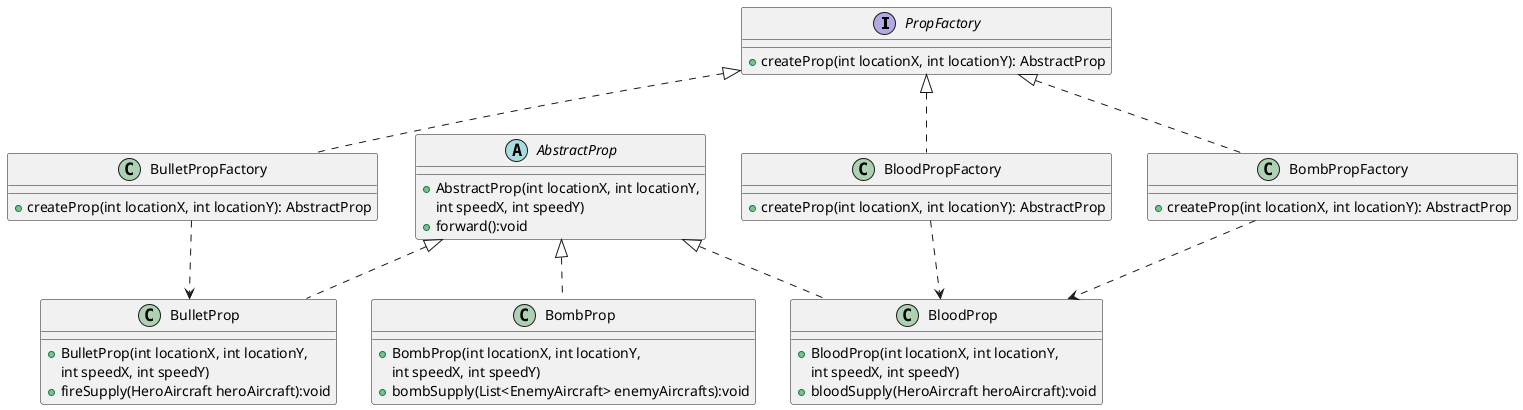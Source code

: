 @startuml
'https://plantuml.com/class-diagram

interface PropFactory {
    + createProp(int locationX, int locationY): AbstractProp
}

abstract class AbstractProp
{
    + AbstractProp(int locationX, int locationY,
    int speedX, int speedY)
    + forward():void
}

class BloodPropFactory {
    + createProp(int locationX, int locationY): AbstractProp
}

PropFactory <|.. BloodPropFactory

class BombPropFactory {
    + createProp(int locationX, int locationY): AbstractProp
}

PropFactory <|.. BombPropFactory

class BulletPropFactory {
    + createProp(int locationX, int locationY): AbstractProp
}

PropFactory <|.. BulletPropFactory

class BloodProp {
    + BloodProp(int locationX, int locationY,
    int speedX, int speedY)
    + bloodSupply(HeroAircraft heroAircraft):void
}

AbstractProp <|.. BloodProp
BloodPropFactory ..> BloodProp

class BombProp {
    + BombProp(int locationX, int locationY,
    int speedX, int speedY)
    + bombSupply(List<EnemyAircraft> enemyAircrafts):void
}

AbstractProp <|.. BombProp
BombPropFactory ..> BloodProp

class BulletProp {
    + BulletProp(int locationX, int locationY,
    int speedX, int speedY)
    + fireSupply(HeroAircraft heroAircraft):void
}

AbstractProp <|.. BulletProp
BulletPropFactory ..> BulletProp

@enduml